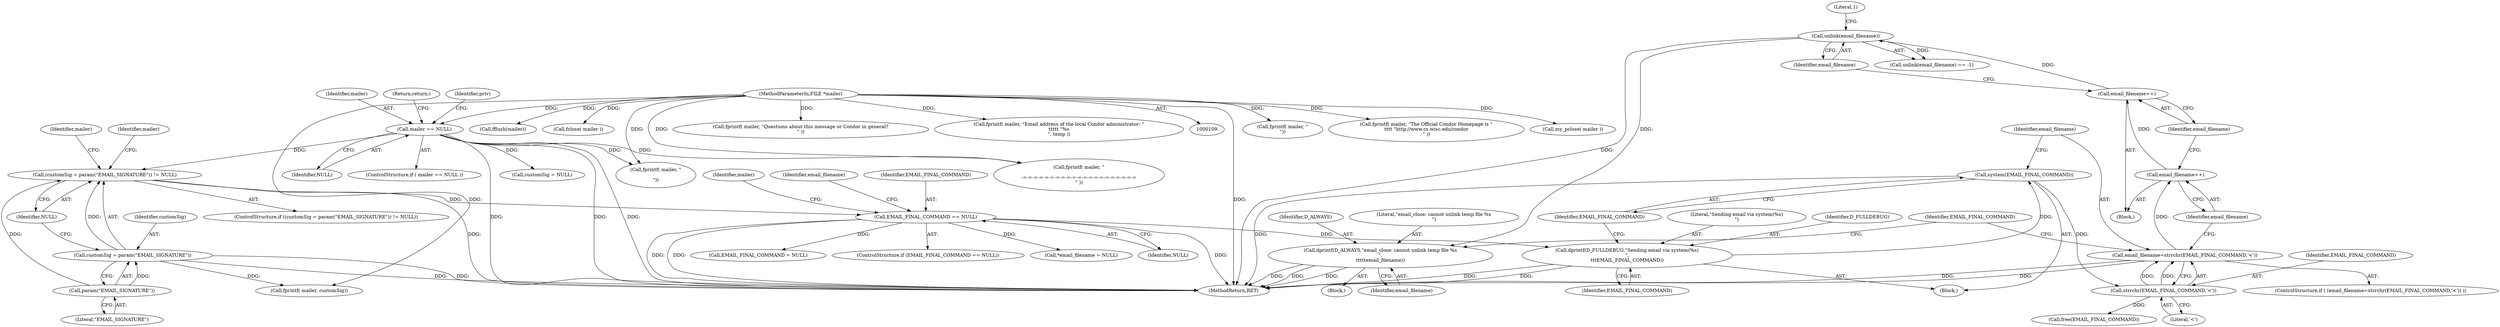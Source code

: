 digraph "0_htcondor_5e5571d1a431eb3c61977b6dd6ec90186ef79867_12@pointer" {
"1000224" [label="(Call,dprintf(D_ALWAYS,\"email_close: cannot unlink temp file %s\n\",\n\t\t\t\t\temail_filename))"];
"1000219" [label="(Call,unlink(email_filename))"];
"1000215" [label="(Call,email_filename++)"];
"1000213" [label="(Call,email_filename++)"];
"1000207" [label="(Call,email_filename=strrchr(EMAIL_FINAL_COMMAND,'<'))"];
"1000209" [label="(Call,strrchr(EMAIL_FINAL_COMMAND,'<'))"];
"1000204" [label="(Call,system(EMAIL_FINAL_COMMAND))"];
"1000200" [label="(Call,dprintf(D_FULLDEBUG,\"Sending email via system(%s)\n\",\n\t\t\tEMAIL_FINAL_COMMAND))"];
"1000186" [label="(Call,EMAIL_FINAL_COMMAND == NULL)"];
"1000129" [label="(Call,(customSig = param(\"EMAIL_SIGNATURE\")) != NULL)"];
"1000130" [label="(Call,customSig = param(\"EMAIL_SIGNATURE\"))"];
"1000132" [label="(Call,param(\"EMAIL_SIGNATURE\"))"];
"1000117" [label="(Call,mailer == NULL)"];
"1000110" [label="(MethodParameterIn,FILE *mailer)"];
"1000150" [label="(Identifier,mailer)"];
"1000226" [label="(Literal,\"email_close: cannot unlink temp file %s\n\")"];
"1000117" [label="(Call,mailer == NULL)"];
"1000186" [label="(Call,EMAIL_FINAL_COMMAND == NULL)"];
"1000230" [label="(Call,EMAIL_FINAL_COMMAND = NULL)"];
"1000222" [label="(Literal,1)"];
"1000142" [label="(Call,fprintf( mailer, \"\n\"))"];
"1000116" [label="(ControlStructure,if ( mailer == NULL ))"];
"1000118" [label="(Identifier,mailer)"];
"1000208" [label="(Identifier,email_filename)"];
"1000205" [label="(Identifier,EMAIL_FINAL_COMMAND)"];
"1000176" [label="(Call,fprintf( mailer, \"The Official Condor Homepage is \"\n\t\t\t\t \"http://www.cs.wisc.edu/condor\n\" ))"];
"1000128" [label="(ControlStructure,if ((customSig = param(\"EMAIL_SIGNATURE\")) != NULL))"];
"1000119" [label="(Identifier,NULL)"];
"1000206" [label="(ControlStructure,if ( (email_filename=strrchr(EMAIL_FINAL_COMMAND,'<')) ))"];
"1000216" [label="(Identifier,email_filename)"];
"1000191" [label="(Identifier,mailer)"];
"1000210" [label="(Identifier,EMAIL_FINAL_COMMAND)"];
"1000133" [label="(Literal,\"EMAIL_SIGNATURE\")"];
"1000139" [label="(Call,fprintf( mailer, customSig))"];
"1000121" [label="(Return,return;)"];
"1000136" [label="(Call,fprintf( mailer, \"\n\n\"))"];
"1000110" [label="(MethodParameterIn,FILE *mailer)"];
"1000131" [label="(Identifier,customSig)"];
"1000134" [label="(Identifier,NULL)"];
"1000190" [label="(Call,my_pclose( mailer ))"];
"1000213" [label="(Call,email_filename++)"];
"1000228" [label="(Call,free(EMAIL_FINAL_COMMAND))"];
"1000130" [label="(Call,customSig = param(\"EMAIL_SIGNATURE\"))"];
"1000215" [label="(Call,email_filename++)"];
"1000204" [label="(Call,system(EMAIL_FINAL_COMMAND))"];
"1000203" [label="(Identifier,EMAIL_FINAL_COMMAND)"];
"1000137" [label="(Identifier,mailer)"];
"1000193" [label="(Block,)"];
"1000185" [label="(ControlStructure,if (EMAIL_FINAL_COMMAND == NULL))"];
"1000212" [label="(Block,)"];
"1000125" [label="(Call,customSig = NULL)"];
"1000229" [label="(Identifier,EMAIL_FINAL_COMMAND)"];
"1000225" [label="(Identifier,D_ALWAYS)"];
"1000200" [label="(Call,dprintf(D_FULLDEBUG,\"Sending email via system(%s)\n\",\n\t\t\tEMAIL_FINAL_COMMAND))"];
"1000223" [label="(Block,)"];
"1000220" [label="(Identifier,email_filename)"];
"1000209" [label="(Call,strrchr(EMAIL_FINAL_COMMAND,'<'))"];
"1000207" [label="(Call,email_filename=strrchr(EMAIL_FINAL_COMMAND,'<'))"];
"1000179" [label="(Call,fflush(mailer))"];
"1000198" [label="(Call,fclose( mailer ))"];
"1000195" [label="(Call,*email_filename = NULL)"];
"1000152" [label="(Call,fprintf( mailer, \"Questions about this message or Condor in general?\n\" ))"];
"1000170" [label="(Call,fprintf( mailer, \"Email address of the local Condor administrator: \"\n\t\t\t\t\t \"%s\n\", temp ))"];
"1000123" [label="(Identifier,priv)"];
"1000196" [label="(Identifier,email_filename)"];
"1000149" [label="(Call,fprintf( mailer, \"\n\n-=-=-=-=-=-=-=-=-=-=-=-=-=-=-=-=-=-=-=-=-=\n\" ))"];
"1000237" [label="(MethodReturn,RET)"];
"1000187" [label="(Identifier,EMAIL_FINAL_COMMAND)"];
"1000129" [label="(Call,(customSig = param(\"EMAIL_SIGNATURE\")) != NULL)"];
"1000202" [label="(Literal,\"Sending email via system(%s)\n\")"];
"1000224" [label="(Call,dprintf(D_ALWAYS,\"email_close: cannot unlink temp file %s\n\",\n\t\t\t\t\temail_filename))"];
"1000219" [label="(Call,unlink(email_filename))"];
"1000201" [label="(Identifier,D_FULLDEBUG)"];
"1000188" [label="(Identifier,NULL)"];
"1000218" [label="(Call,unlink(email_filename) == -1)"];
"1000211" [label="(Literal,'<')"];
"1000132" [label="(Call,param(\"EMAIL_SIGNATURE\"))"];
"1000214" [label="(Identifier,email_filename)"];
"1000227" [label="(Identifier,email_filename)"];
"1000224" -> "1000223"  [label="AST: "];
"1000224" -> "1000227"  [label="CFG: "];
"1000225" -> "1000224"  [label="AST: "];
"1000226" -> "1000224"  [label="AST: "];
"1000227" -> "1000224"  [label="AST: "];
"1000229" -> "1000224"  [label="CFG: "];
"1000224" -> "1000237"  [label="DDG: "];
"1000224" -> "1000237"  [label="DDG: "];
"1000224" -> "1000237"  [label="DDG: "];
"1000219" -> "1000224"  [label="DDG: "];
"1000219" -> "1000218"  [label="AST: "];
"1000219" -> "1000220"  [label="CFG: "];
"1000220" -> "1000219"  [label="AST: "];
"1000222" -> "1000219"  [label="CFG: "];
"1000219" -> "1000237"  [label="DDG: "];
"1000219" -> "1000218"  [label="DDG: "];
"1000215" -> "1000219"  [label="DDG: "];
"1000215" -> "1000212"  [label="AST: "];
"1000215" -> "1000216"  [label="CFG: "];
"1000216" -> "1000215"  [label="AST: "];
"1000220" -> "1000215"  [label="CFG: "];
"1000213" -> "1000215"  [label="DDG: "];
"1000213" -> "1000212"  [label="AST: "];
"1000213" -> "1000214"  [label="CFG: "];
"1000214" -> "1000213"  [label="AST: "];
"1000216" -> "1000213"  [label="CFG: "];
"1000207" -> "1000213"  [label="DDG: "];
"1000207" -> "1000206"  [label="AST: "];
"1000207" -> "1000209"  [label="CFG: "];
"1000208" -> "1000207"  [label="AST: "];
"1000209" -> "1000207"  [label="AST: "];
"1000214" -> "1000207"  [label="CFG: "];
"1000229" -> "1000207"  [label="CFG: "];
"1000207" -> "1000237"  [label="DDG: "];
"1000207" -> "1000237"  [label="DDG: "];
"1000209" -> "1000207"  [label="DDG: "];
"1000209" -> "1000207"  [label="DDG: "];
"1000209" -> "1000211"  [label="CFG: "];
"1000210" -> "1000209"  [label="AST: "];
"1000211" -> "1000209"  [label="AST: "];
"1000204" -> "1000209"  [label="DDG: "];
"1000209" -> "1000228"  [label="DDG: "];
"1000204" -> "1000193"  [label="AST: "];
"1000204" -> "1000205"  [label="CFG: "];
"1000205" -> "1000204"  [label="AST: "];
"1000208" -> "1000204"  [label="CFG: "];
"1000204" -> "1000237"  [label="DDG: "];
"1000200" -> "1000204"  [label="DDG: "];
"1000200" -> "1000193"  [label="AST: "];
"1000200" -> "1000203"  [label="CFG: "];
"1000201" -> "1000200"  [label="AST: "];
"1000202" -> "1000200"  [label="AST: "];
"1000203" -> "1000200"  [label="AST: "];
"1000205" -> "1000200"  [label="CFG: "];
"1000200" -> "1000237"  [label="DDG: "];
"1000200" -> "1000237"  [label="DDG: "];
"1000186" -> "1000200"  [label="DDG: "];
"1000186" -> "1000185"  [label="AST: "];
"1000186" -> "1000188"  [label="CFG: "];
"1000187" -> "1000186"  [label="AST: "];
"1000188" -> "1000186"  [label="AST: "];
"1000191" -> "1000186"  [label="CFG: "];
"1000196" -> "1000186"  [label="CFG: "];
"1000186" -> "1000237"  [label="DDG: "];
"1000186" -> "1000237"  [label="DDG: "];
"1000186" -> "1000237"  [label="DDG: "];
"1000129" -> "1000186"  [label="DDG: "];
"1000186" -> "1000195"  [label="DDG: "];
"1000186" -> "1000230"  [label="DDG: "];
"1000129" -> "1000128"  [label="AST: "];
"1000129" -> "1000134"  [label="CFG: "];
"1000130" -> "1000129"  [label="AST: "];
"1000134" -> "1000129"  [label="AST: "];
"1000137" -> "1000129"  [label="CFG: "];
"1000150" -> "1000129"  [label="CFG: "];
"1000129" -> "1000237"  [label="DDG: "];
"1000130" -> "1000129"  [label="DDG: "];
"1000132" -> "1000129"  [label="DDG: "];
"1000117" -> "1000129"  [label="DDG: "];
"1000130" -> "1000132"  [label="CFG: "];
"1000131" -> "1000130"  [label="AST: "];
"1000132" -> "1000130"  [label="AST: "];
"1000134" -> "1000130"  [label="CFG: "];
"1000130" -> "1000237"  [label="DDG: "];
"1000130" -> "1000237"  [label="DDG: "];
"1000132" -> "1000130"  [label="DDG: "];
"1000130" -> "1000139"  [label="DDG: "];
"1000132" -> "1000133"  [label="CFG: "];
"1000133" -> "1000132"  [label="AST: "];
"1000117" -> "1000116"  [label="AST: "];
"1000117" -> "1000119"  [label="CFG: "];
"1000118" -> "1000117"  [label="AST: "];
"1000119" -> "1000117"  [label="AST: "];
"1000121" -> "1000117"  [label="CFG: "];
"1000123" -> "1000117"  [label="CFG: "];
"1000117" -> "1000237"  [label="DDG: "];
"1000117" -> "1000237"  [label="DDG: "];
"1000117" -> "1000237"  [label="DDG: "];
"1000110" -> "1000117"  [label="DDG: "];
"1000117" -> "1000125"  [label="DDG: "];
"1000117" -> "1000136"  [label="DDG: "];
"1000117" -> "1000149"  [label="DDG: "];
"1000110" -> "1000109"  [label="AST: "];
"1000110" -> "1000237"  [label="DDG: "];
"1000110" -> "1000136"  [label="DDG: "];
"1000110" -> "1000139"  [label="DDG: "];
"1000110" -> "1000142"  [label="DDG: "];
"1000110" -> "1000149"  [label="DDG: "];
"1000110" -> "1000152"  [label="DDG: "];
"1000110" -> "1000170"  [label="DDG: "];
"1000110" -> "1000176"  [label="DDG: "];
"1000110" -> "1000179"  [label="DDG: "];
"1000110" -> "1000190"  [label="DDG: "];
"1000110" -> "1000198"  [label="DDG: "];
}
